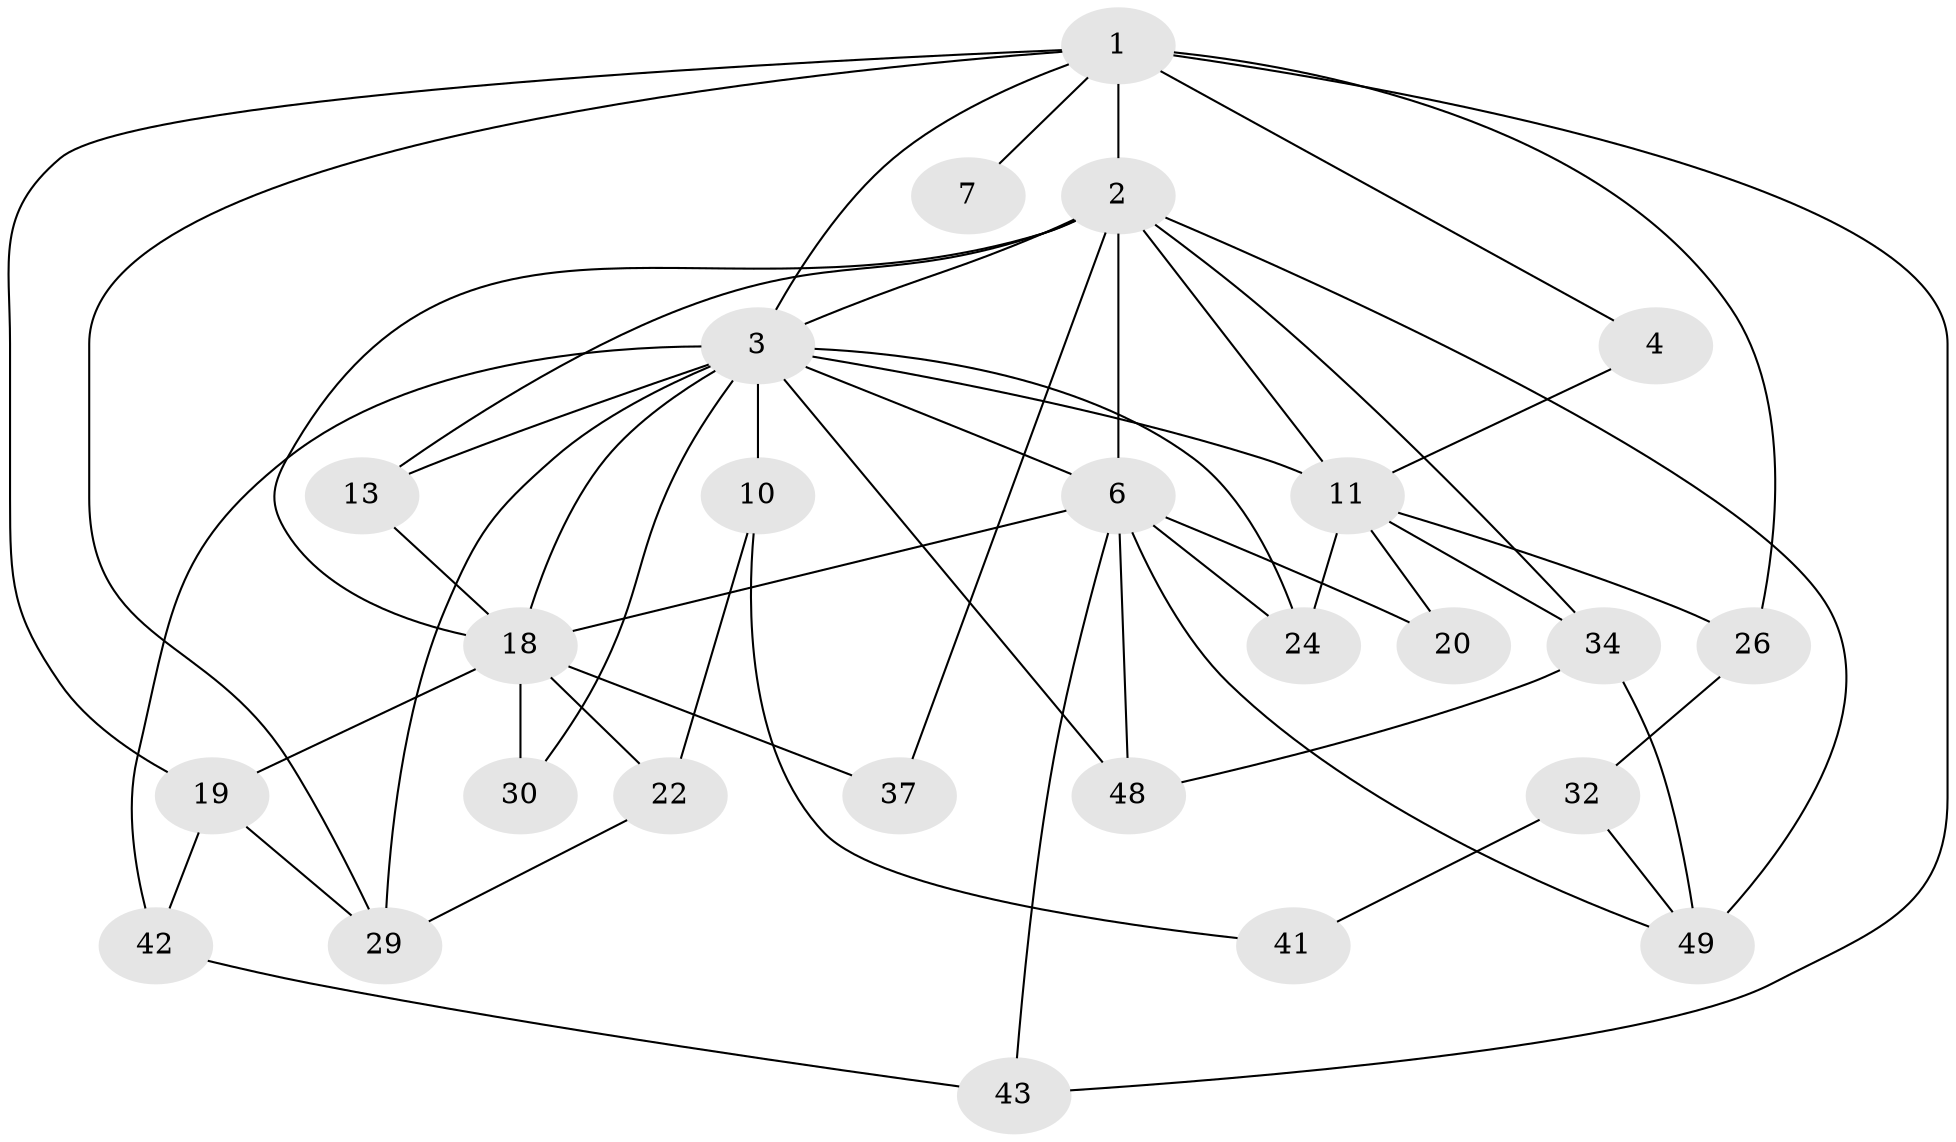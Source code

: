 // original degree distribution, {6: 0.11764705882352941, 3: 0.29411764705882354, 7: 0.0784313725490196, 5: 0.09803921568627451, 4: 0.19607843137254902, 2: 0.19607843137254902, 10: 0.0196078431372549}
// Generated by graph-tools (version 1.1) at 2025/15/03/09/25 04:15:08]
// undirected, 25 vertices, 53 edges
graph export_dot {
graph [start="1"]
  node [color=gray90,style=filled];
  1 [super="+17+8"];
  2 [super="+5"];
  3 [super="+9+47+31+21"];
  4;
  6 [super="+14"];
  7;
  10 [super="+16"];
  11 [super="+27"];
  13 [super="+40+50"];
  18 [super="+45"];
  19 [super="+25"];
  20;
  22;
  24;
  26;
  29 [super="+46"];
  30;
  32;
  34 [super="+44"];
  37;
  41;
  42;
  43;
  48;
  49;
  1 -- 3 [weight=2];
  1 -- 7 [weight=2];
  1 -- 26 [weight=2];
  1 -- 29;
  1 -- 19;
  1 -- 4;
  1 -- 43;
  1 -- 2 [weight=3];
  2 -- 11 [weight=3];
  2 -- 3 [weight=3];
  2 -- 34;
  2 -- 37;
  2 -- 6 [weight=2];
  2 -- 13 [weight=2];
  2 -- 49 [weight=2];
  2 -- 18;
  3 -- 13 [weight=2];
  3 -- 10 [weight=2];
  3 -- 6;
  3 -- 24;
  3 -- 11;
  3 -- 48;
  3 -- 42 [weight=2];
  3 -- 18;
  3 -- 29;
  3 -- 30 [weight=2];
  4 -- 11 [weight=2];
  6 -- 24;
  6 -- 20;
  6 -- 49;
  6 -- 48;
  6 -- 18;
  6 -- 43;
  10 -- 41;
  10 -- 22;
  11 -- 20;
  11 -- 24;
  11 -- 26;
  11 -- 34;
  13 -- 18;
  18 -- 30 [weight=2];
  18 -- 37;
  18 -- 19;
  18 -- 22;
  19 -- 42;
  19 -- 29;
  22 -- 29;
  26 -- 32;
  32 -- 49;
  32 -- 41;
  34 -- 49;
  34 -- 48;
  42 -- 43;
}
